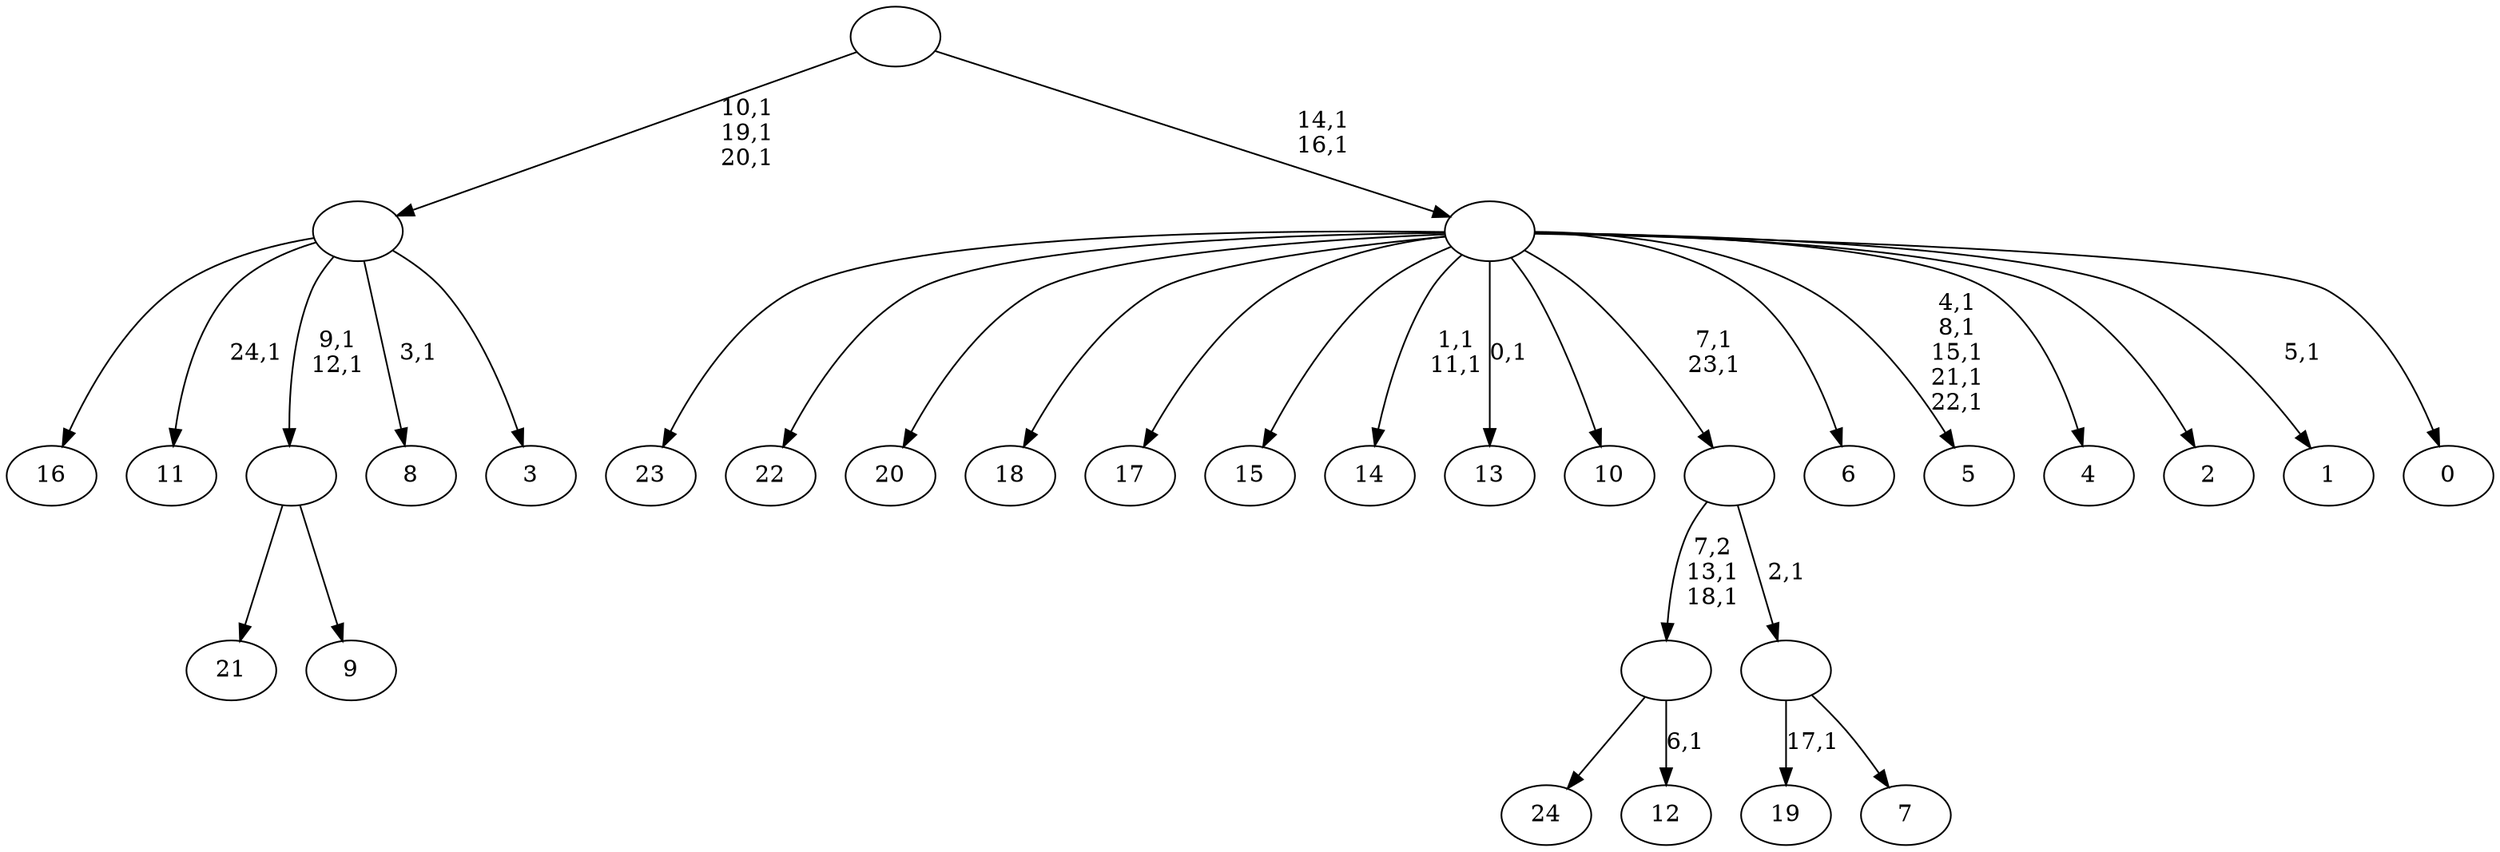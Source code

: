 digraph T {
	50 [label="24"]
	49 [label="23"]
	48 [label="22"]
	47 [label="21"]
	46 [label="20"]
	45 [label="19"]
	43 [label="18"]
	42 [label="17"]
	41 [label="16"]
	40 [label="15"]
	39 [label="14"]
	36 [label="13"]
	34 [label="12"]
	32 [label=""]
	30 [label="11"]
	28 [label="10"]
	27 [label="9"]
	26 [label=""]
	24 [label="8"]
	22 [label="7"]
	21 [label=""]
	20 [label=""]
	18 [label="6"]
	17 [label="5"]
	11 [label="4"]
	10 [label="3"]
	9 [label=""]
	6 [label="2"]
	5 [label="1"]
	3 [label="0"]
	2 [label=""]
	0 [label=""]
	32 -> 34 [label="6,1"]
	32 -> 50 [label=""]
	26 -> 47 [label=""]
	26 -> 27 [label=""]
	21 -> 45 [label="17,1"]
	21 -> 22 [label=""]
	20 -> 32 [label="7,2\n13,1\n18,1"]
	20 -> 21 [label="2,1"]
	9 -> 24 [label="3,1"]
	9 -> 26 [label="9,1\n12,1"]
	9 -> 30 [label="24,1"]
	9 -> 41 [label=""]
	9 -> 10 [label=""]
	2 -> 5 [label="5,1"]
	2 -> 17 [label="4,1\n8,1\n15,1\n21,1\n22,1"]
	2 -> 20 [label="7,1\n23,1"]
	2 -> 36 [label="0,1"]
	2 -> 39 [label="1,1\n11,1"]
	2 -> 49 [label=""]
	2 -> 48 [label=""]
	2 -> 46 [label=""]
	2 -> 43 [label=""]
	2 -> 42 [label=""]
	2 -> 40 [label=""]
	2 -> 28 [label=""]
	2 -> 18 [label=""]
	2 -> 11 [label=""]
	2 -> 6 [label=""]
	2 -> 3 [label=""]
	0 -> 2 [label="14,1\n16,1"]
	0 -> 9 [label="10,1\n19,1\n20,1"]
}
